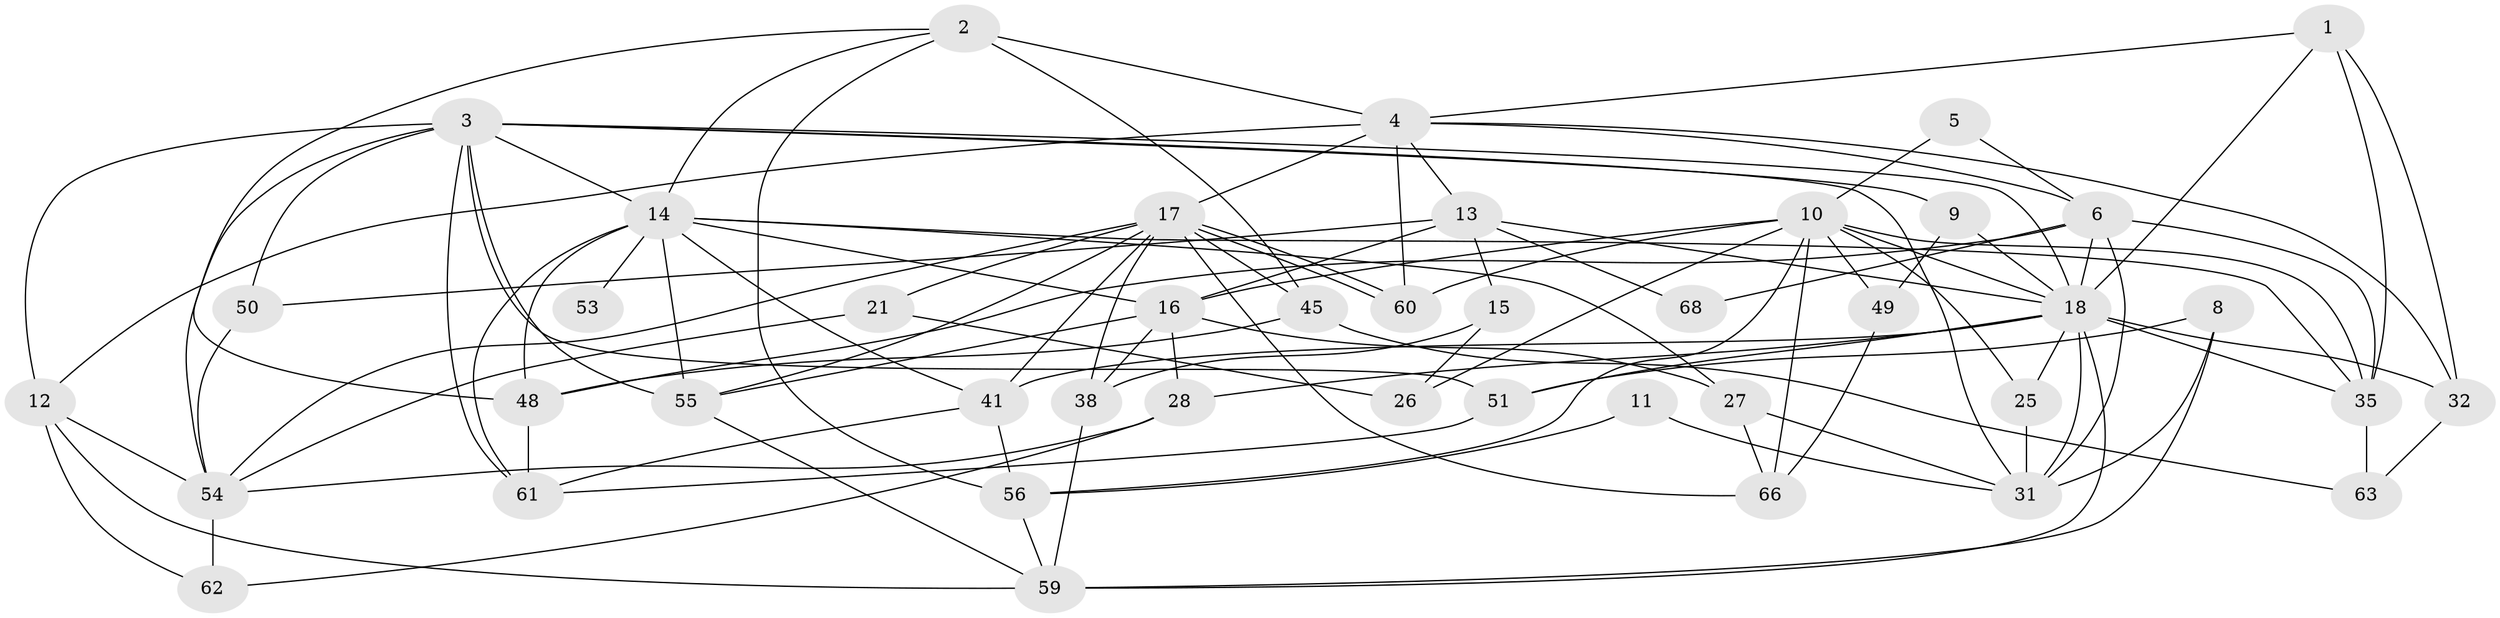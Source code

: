 // original degree distribution, {4: 0.2328767123287671, 3: 0.2876712328767123, 6: 0.0684931506849315, 2: 0.136986301369863, 7: 0.0547945205479452, 5: 0.2054794520547945, 8: 0.0136986301369863}
// Generated by graph-tools (version 1.1) at 2025/18/03/04/25 18:18:34]
// undirected, 43 vertices, 108 edges
graph export_dot {
graph [start="1"]
  node [color=gray90,style=filled];
  1;
  2 [super="+44"];
  3 [super="+73"];
  4 [super="+7+23"];
  5;
  6 [super="+34"];
  8 [super="+36"];
  9;
  10 [super="+19"];
  11;
  12 [super="+65"];
  13 [super="+72+39"];
  14 [super="+37+24+40"];
  15 [super="+52"];
  16 [super="+22+20"];
  17 [super="+69"];
  18 [super="+64+42"];
  21;
  25 [super="+30"];
  26;
  27;
  28;
  31 [super="+47"];
  32;
  35 [super="+71"];
  38 [super="+58"];
  41;
  45;
  48 [super="+70"];
  49;
  50;
  51;
  53;
  54 [super="+67"];
  55;
  56;
  59;
  60;
  61;
  62;
  63;
  66;
  68;
  1 -- 32;
  1 -- 18;
  1 -- 35;
  1 -- 4;
  2 -- 45;
  2 -- 4 [weight=2];
  2 -- 48;
  2 -- 56;
  2 -- 14;
  3 -- 18 [weight=2];
  3 -- 51;
  3 -- 12;
  3 -- 54;
  3 -- 50;
  3 -- 55;
  3 -- 9;
  3 -- 61;
  3 -- 31;
  3 -- 14;
  4 -- 32;
  4 -- 17;
  4 -- 60;
  4 -- 6;
  4 -- 12;
  4 -- 13;
  5 -- 6;
  5 -- 10;
  6 -- 48;
  6 -- 68;
  6 -- 31;
  6 -- 18;
  6 -- 35;
  8 -- 51;
  8 -- 59;
  8 -- 31;
  9 -- 18;
  9 -- 49;
  10 -- 56;
  10 -- 16;
  10 -- 66;
  10 -- 35;
  10 -- 49;
  10 -- 25;
  10 -- 26;
  10 -- 60;
  10 -- 18;
  11 -- 56;
  11 -- 31;
  12 -- 54;
  12 -- 59;
  12 -- 62;
  13 -- 16 [weight=3];
  13 -- 18 [weight=2];
  13 -- 15;
  13 -- 50;
  13 -- 68;
  14 -- 27;
  14 -- 55;
  14 -- 16;
  14 -- 48;
  14 -- 53 [weight=2];
  14 -- 41;
  14 -- 61;
  14 -- 35;
  15 -- 26;
  15 -- 38 [weight=2];
  16 -- 27;
  16 -- 38;
  16 -- 55;
  16 -- 28;
  17 -- 41;
  17 -- 60;
  17 -- 60;
  17 -- 54;
  17 -- 38;
  17 -- 66;
  17 -- 21;
  17 -- 55;
  17 -- 45;
  18 -- 35;
  18 -- 32;
  18 -- 51;
  18 -- 59;
  18 -- 28;
  18 -- 31;
  18 -- 41;
  18 -- 25;
  21 -- 54;
  21 -- 26;
  25 -- 31;
  27 -- 66;
  27 -- 31;
  28 -- 62;
  28 -- 54;
  32 -- 63;
  35 -- 63;
  38 -- 59;
  41 -- 56;
  41 -- 61;
  45 -- 63;
  45 -- 48;
  48 -- 61;
  49 -- 66;
  50 -- 54;
  51 -- 61;
  54 -- 62;
  55 -- 59;
  56 -- 59;
}

